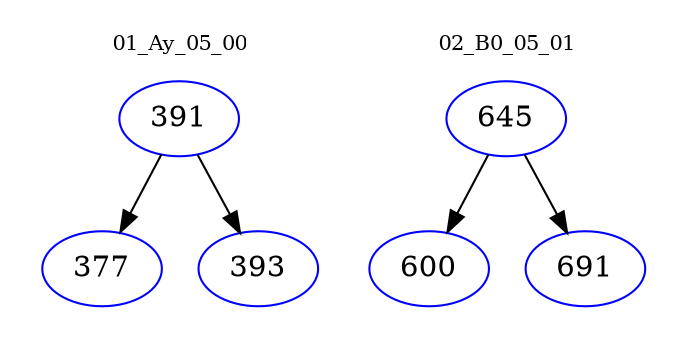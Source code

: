 digraph{
subgraph cluster_0 {
color = white
label = "01_Ay_05_00";
fontsize=10;
T0_391 [label="391", color="blue"]
T0_391 -> T0_377 [color="black"]
T0_377 [label="377", color="blue"]
T0_391 -> T0_393 [color="black"]
T0_393 [label="393", color="blue"]
}
subgraph cluster_1 {
color = white
label = "02_B0_05_01";
fontsize=10;
T1_645 [label="645", color="blue"]
T1_645 -> T1_600 [color="black"]
T1_600 [label="600", color="blue"]
T1_645 -> T1_691 [color="black"]
T1_691 [label="691", color="blue"]
}
}
